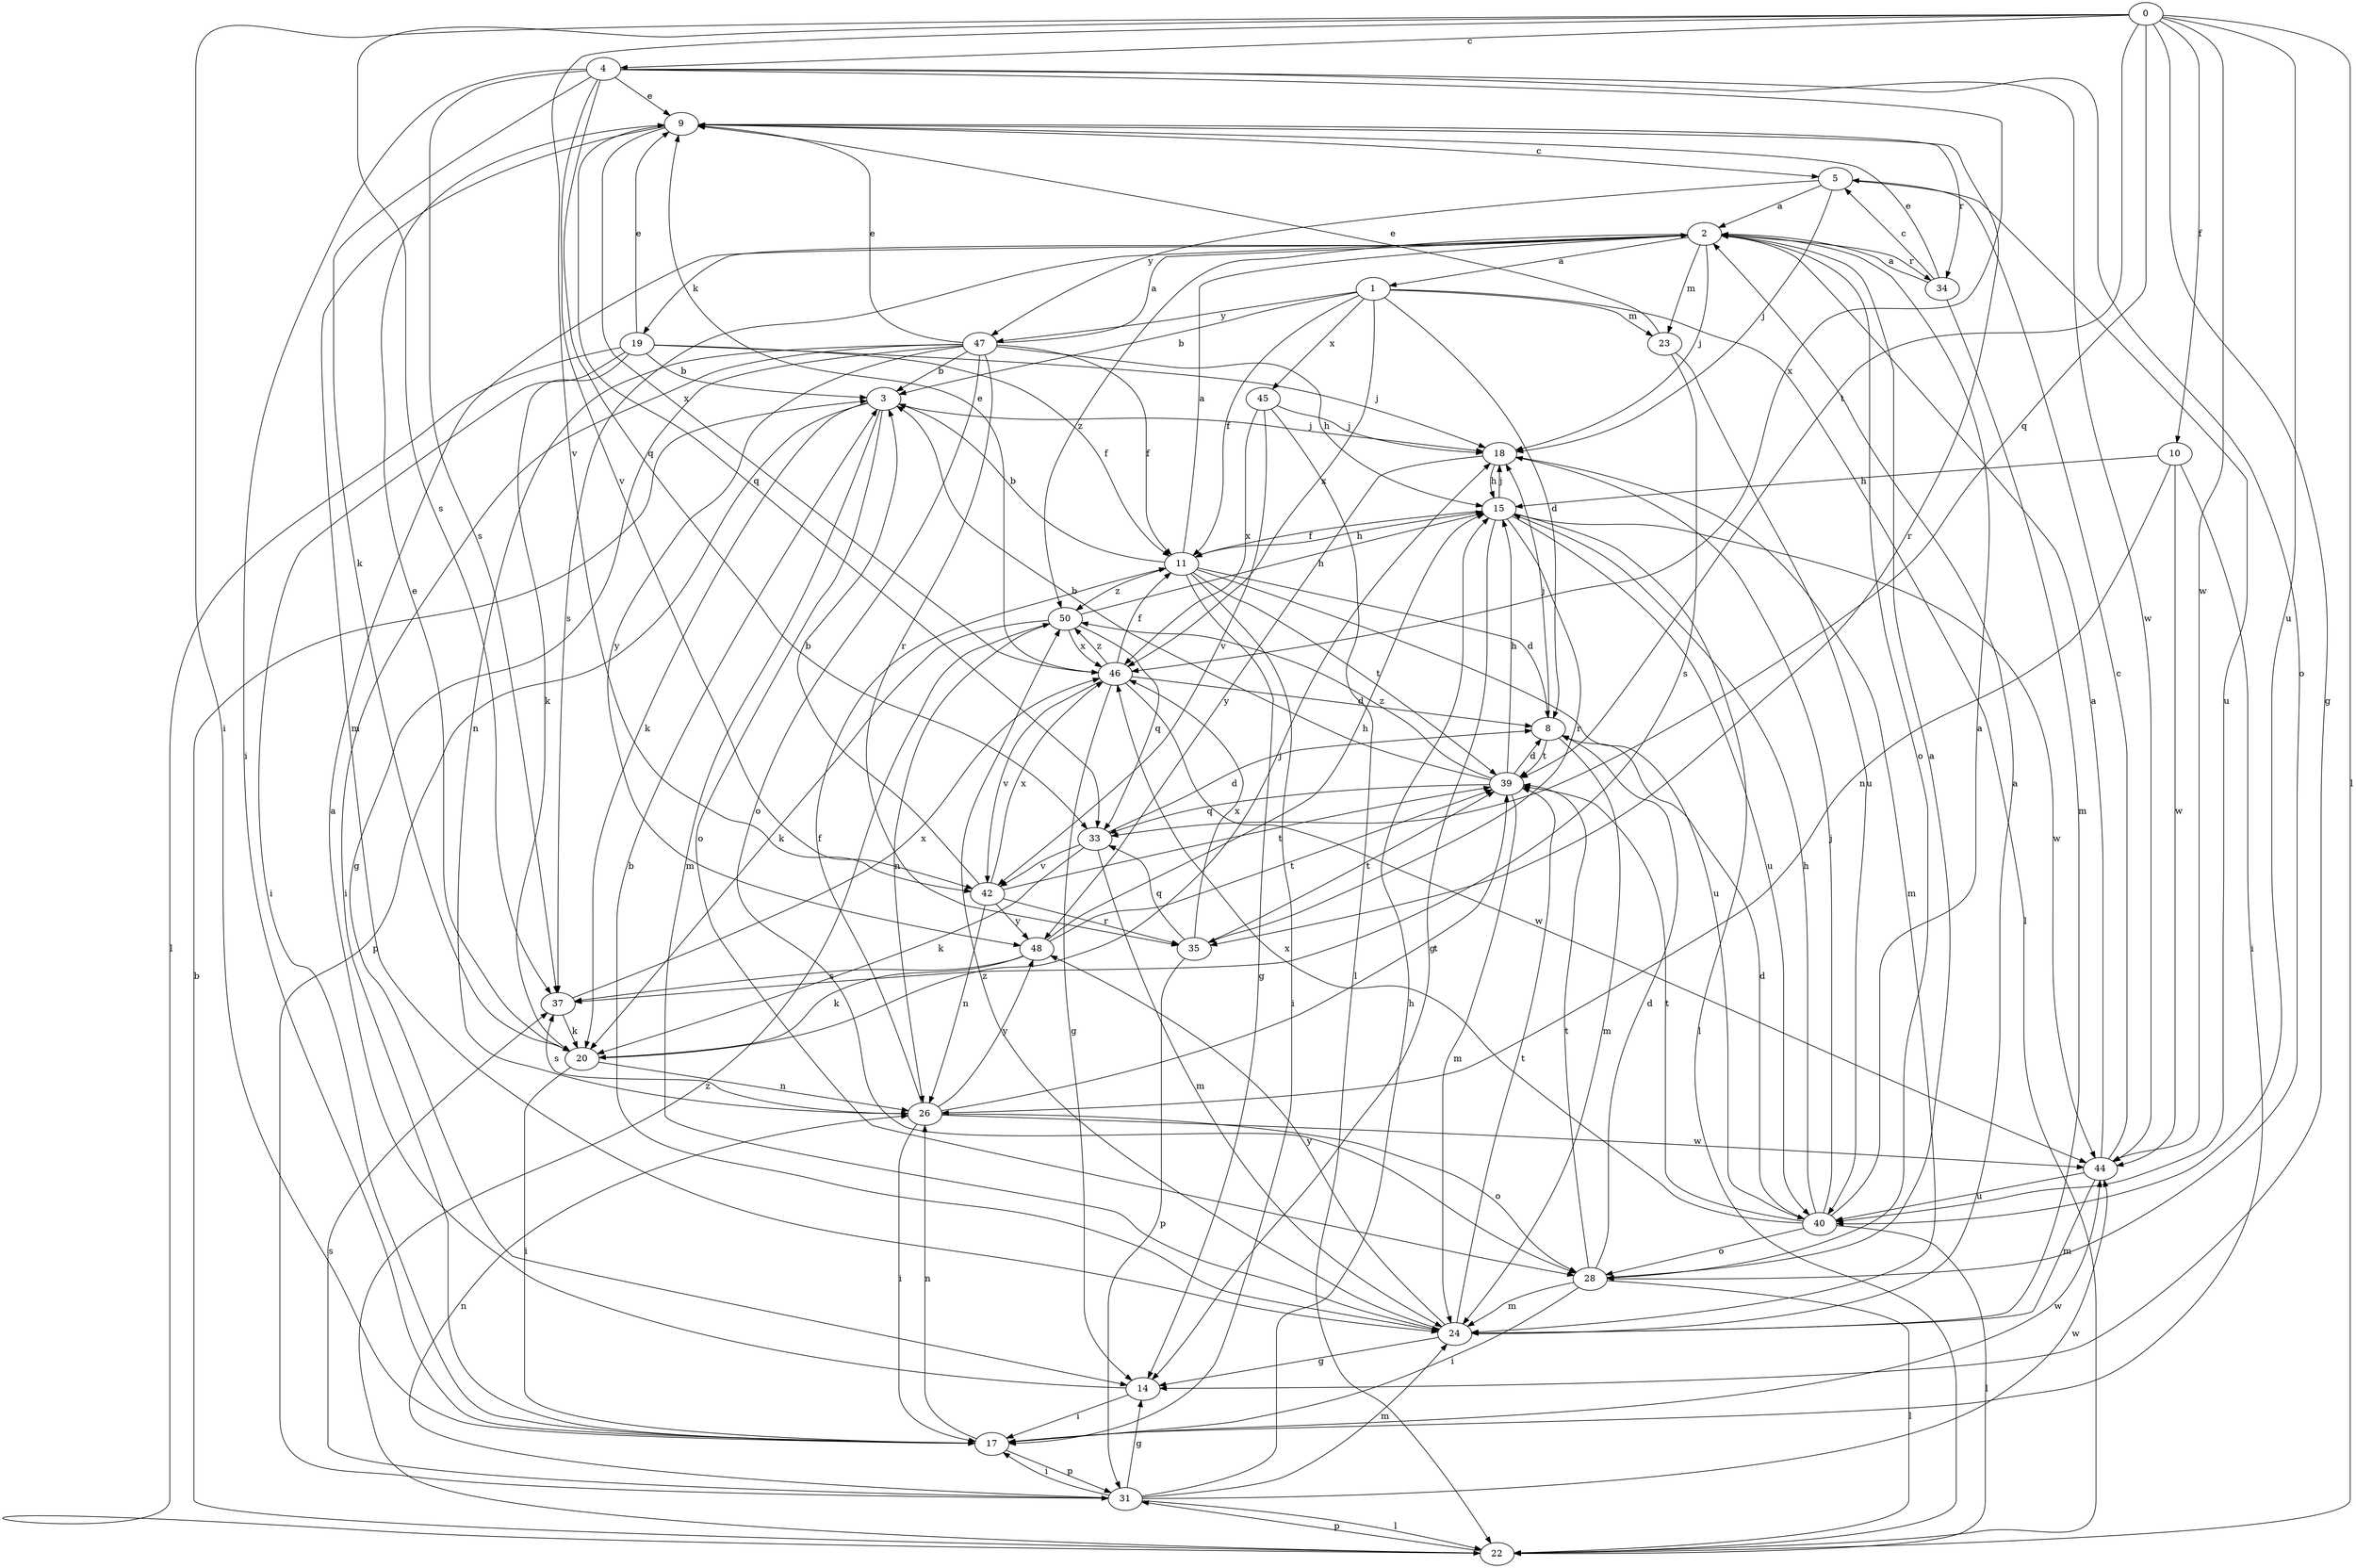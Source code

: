 strict digraph  {
0;
1;
2;
3;
4;
5;
8;
9;
10;
11;
14;
15;
17;
18;
19;
20;
22;
23;
24;
26;
28;
31;
33;
34;
35;
37;
39;
40;
42;
44;
45;
46;
47;
48;
50;
0 -> 4  [label=c];
0 -> 10  [label=f];
0 -> 14  [label=g];
0 -> 17  [label=i];
0 -> 22  [label=l];
0 -> 33  [label=q];
0 -> 37  [label=s];
0 -> 39  [label=t];
0 -> 40  [label=u];
0 -> 42  [label=v];
0 -> 44  [label=w];
1 -> 3  [label=b];
1 -> 8  [label=d];
1 -> 11  [label=f];
1 -> 22  [label=l];
1 -> 23  [label=m];
1 -> 45  [label=x];
1 -> 46  [label=x];
1 -> 47  [label=y];
2 -> 1  [label=a];
2 -> 18  [label=j];
2 -> 19  [label=k];
2 -> 23  [label=m];
2 -> 28  [label=o];
2 -> 34  [label=r];
2 -> 37  [label=s];
2 -> 50  [label=z];
3 -> 18  [label=j];
3 -> 20  [label=k];
3 -> 24  [label=m];
3 -> 28  [label=o];
3 -> 31  [label=p];
4 -> 9  [label=e];
4 -> 17  [label=i];
4 -> 20  [label=k];
4 -> 28  [label=o];
4 -> 33  [label=q];
4 -> 37  [label=s];
4 -> 42  [label=v];
4 -> 44  [label=w];
4 -> 46  [label=x];
5 -> 2  [label=a];
5 -> 18  [label=j];
5 -> 40  [label=u];
5 -> 47  [label=y];
8 -> 18  [label=j];
8 -> 24  [label=m];
8 -> 39  [label=t];
9 -> 5  [label=c];
9 -> 24  [label=m];
9 -> 33  [label=q];
9 -> 34  [label=r];
9 -> 35  [label=r];
9 -> 46  [label=x];
10 -> 15  [label=h];
10 -> 17  [label=i];
10 -> 26  [label=n];
10 -> 44  [label=w];
11 -> 2  [label=a];
11 -> 3  [label=b];
11 -> 8  [label=d];
11 -> 14  [label=g];
11 -> 15  [label=h];
11 -> 17  [label=i];
11 -> 39  [label=t];
11 -> 40  [label=u];
11 -> 50  [label=z];
14 -> 2  [label=a];
14 -> 17  [label=i];
15 -> 11  [label=f];
15 -> 14  [label=g];
15 -> 18  [label=j];
15 -> 22  [label=l];
15 -> 35  [label=r];
15 -> 40  [label=u];
15 -> 44  [label=w];
17 -> 26  [label=n];
17 -> 31  [label=p];
17 -> 44  [label=w];
18 -> 15  [label=h];
18 -> 24  [label=m];
18 -> 48  [label=y];
19 -> 3  [label=b];
19 -> 9  [label=e];
19 -> 11  [label=f];
19 -> 17  [label=i];
19 -> 18  [label=j];
19 -> 20  [label=k];
19 -> 22  [label=l];
20 -> 9  [label=e];
20 -> 17  [label=i];
20 -> 18  [label=j];
20 -> 26  [label=n];
22 -> 3  [label=b];
22 -> 31  [label=p];
22 -> 50  [label=z];
23 -> 9  [label=e];
23 -> 37  [label=s];
23 -> 40  [label=u];
24 -> 2  [label=a];
24 -> 3  [label=b];
24 -> 14  [label=g];
24 -> 39  [label=t];
24 -> 48  [label=y];
24 -> 50  [label=z];
26 -> 11  [label=f];
26 -> 17  [label=i];
26 -> 28  [label=o];
26 -> 37  [label=s];
26 -> 39  [label=t];
26 -> 44  [label=w];
26 -> 48  [label=y];
28 -> 2  [label=a];
28 -> 8  [label=d];
28 -> 17  [label=i];
28 -> 22  [label=l];
28 -> 24  [label=m];
28 -> 39  [label=t];
31 -> 14  [label=g];
31 -> 15  [label=h];
31 -> 17  [label=i];
31 -> 22  [label=l];
31 -> 24  [label=m];
31 -> 26  [label=n];
31 -> 37  [label=s];
31 -> 44  [label=w];
33 -> 8  [label=d];
33 -> 20  [label=k];
33 -> 24  [label=m];
33 -> 42  [label=v];
34 -> 2  [label=a];
34 -> 5  [label=c];
34 -> 9  [label=e];
34 -> 24  [label=m];
35 -> 31  [label=p];
35 -> 33  [label=q];
35 -> 39  [label=t];
35 -> 46  [label=x];
37 -> 20  [label=k];
37 -> 46  [label=x];
39 -> 3  [label=b];
39 -> 8  [label=d];
39 -> 15  [label=h];
39 -> 24  [label=m];
39 -> 33  [label=q];
39 -> 50  [label=z];
40 -> 2  [label=a];
40 -> 8  [label=d];
40 -> 15  [label=h];
40 -> 18  [label=j];
40 -> 22  [label=l];
40 -> 28  [label=o];
40 -> 39  [label=t];
40 -> 46  [label=x];
42 -> 3  [label=b];
42 -> 26  [label=n];
42 -> 35  [label=r];
42 -> 39  [label=t];
42 -> 46  [label=x];
42 -> 48  [label=y];
44 -> 2  [label=a];
44 -> 5  [label=c];
44 -> 24  [label=m];
44 -> 40  [label=u];
45 -> 18  [label=j];
45 -> 22  [label=l];
45 -> 42  [label=v];
45 -> 46  [label=x];
46 -> 8  [label=d];
46 -> 9  [label=e];
46 -> 11  [label=f];
46 -> 14  [label=g];
46 -> 42  [label=v];
46 -> 44  [label=w];
46 -> 50  [label=z];
47 -> 2  [label=a];
47 -> 3  [label=b];
47 -> 9  [label=e];
47 -> 11  [label=f];
47 -> 14  [label=g];
47 -> 15  [label=h];
47 -> 17  [label=i];
47 -> 26  [label=n];
47 -> 28  [label=o];
47 -> 35  [label=r];
47 -> 48  [label=y];
48 -> 15  [label=h];
48 -> 20  [label=k];
48 -> 37  [label=s];
48 -> 39  [label=t];
50 -> 15  [label=h];
50 -> 20  [label=k];
50 -> 26  [label=n];
50 -> 33  [label=q];
50 -> 46  [label=x];
}
